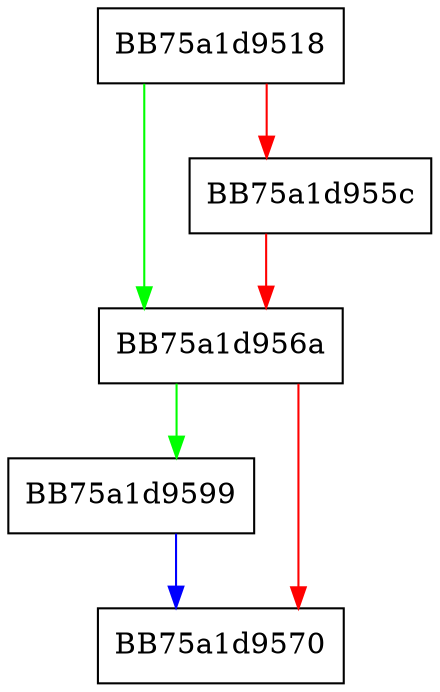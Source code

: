 digraph CreateInstance {
  node [shape="box"];
  graph [splines=ortho];
  BB75a1d9518 -> BB75a1d956a [color="green"];
  BB75a1d9518 -> BB75a1d955c [color="red"];
  BB75a1d955c -> BB75a1d956a [color="red"];
  BB75a1d956a -> BB75a1d9599 [color="green"];
  BB75a1d956a -> BB75a1d9570 [color="red"];
  BB75a1d9599 -> BB75a1d9570 [color="blue"];
}